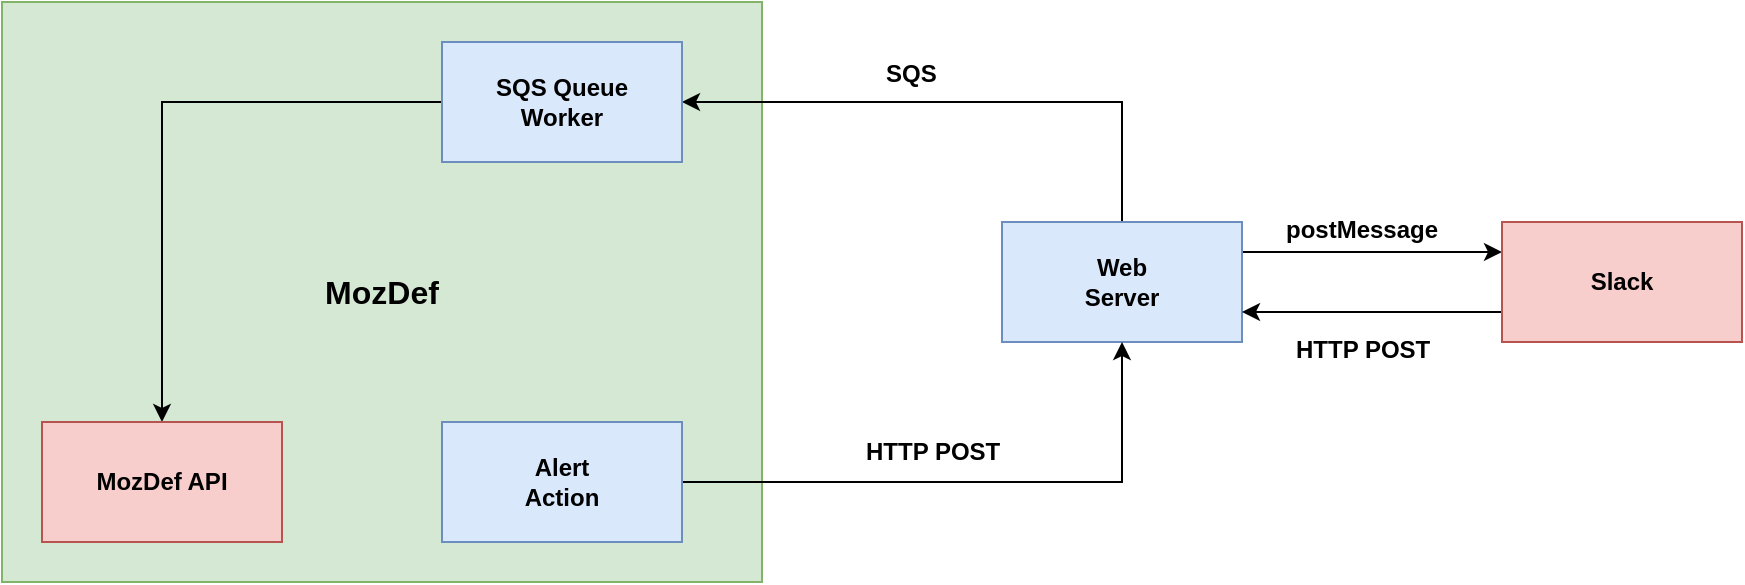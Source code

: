 <mxfile pages="1" version="11.2.8" type="device"><diagram id="Z8QIblt9Lec6BijHuryi" name="Page-1"><mxGraphModel dx="911" dy="697" grid="1" gridSize="10" guides="1" tooltips="1" connect="1" arrows="1" fold="1" page="1" pageScale="1" pageWidth="850" pageHeight="1100" math="0" shadow="0"><root><mxCell id="0"/><mxCell id="1" parent="0"/><mxCell id="1Xrr5vjDP2A6TB3J4VBr-4" value="MozDef" style="rounded=0;whiteSpace=wrap;html=1;fontSize=16;fillColor=#d5e8d4;strokeColor=#82b366;fontStyle=1" vertex="1" parent="1"><mxGeometry x="20" y="80" width="380" height="290" as="geometry"/></mxCell><mxCell id="3EOPmUosLLrpyn-u7bZ1-8" style="edgeStyle=orthogonalEdgeStyle;rounded=0;orthogonalLoop=1;jettySize=auto;html=1;exitX=0;exitY=0.5;exitDx=0;exitDy=0;entryX=0;entryY=0.5;entryDx=0;entryDy=0;" parent="1" edge="1"><mxGeometry relative="1" as="geometry"><Array as="points"><mxPoint x="40" y="350"/><mxPoint x="40" y="210"/></Array><mxPoint x="120" y="350" as="sourcePoint"/></mxGeometry></mxCell><mxCell id="1Xrr5vjDP2A6TB3J4VBr-9" style="edgeStyle=orthogonalEdgeStyle;rounded=0;orthogonalLoop=1;jettySize=auto;html=1;exitX=0.5;exitY=0;exitDx=0;exitDy=0;entryX=1;entryY=0.5;entryDx=0;entryDy=0;" edge="1" parent="1" source="1Xrr5vjDP2A6TB3J4VBr-1" target="1Xrr5vjDP2A6TB3J4VBr-5"><mxGeometry relative="1" as="geometry"/></mxCell><mxCell id="1Xrr5vjDP2A6TB3J4VBr-14" style="edgeStyle=orthogonalEdgeStyle;rounded=0;orthogonalLoop=1;jettySize=auto;html=1;exitX=1;exitY=0.25;exitDx=0;exitDy=0;entryX=0;entryY=0.25;entryDx=0;entryDy=0;startArrow=none;startFill=0;fontSize=16;" edge="1" parent="1" source="1Xrr5vjDP2A6TB3J4VBr-1" target="1Xrr5vjDP2A6TB3J4VBr-2"><mxGeometry relative="1" as="geometry"/></mxCell><mxCell id="1Xrr5vjDP2A6TB3J4VBr-1" value="Web&lt;br&gt;Server" style="rounded=0;whiteSpace=wrap;html=1;fillColor=#dae8fc;strokeColor=#6c8ebf;fontStyle=1" vertex="1" parent="1"><mxGeometry x="520" y="190" width="120" height="60" as="geometry"/></mxCell><mxCell id="1Xrr5vjDP2A6TB3J4VBr-15" style="edgeStyle=orthogonalEdgeStyle;rounded=0;orthogonalLoop=1;jettySize=auto;html=1;exitX=0;exitY=0.75;exitDx=0;exitDy=0;entryX=1;entryY=0.75;entryDx=0;entryDy=0;startArrow=none;startFill=0;fontSize=16;" edge="1" parent="1" source="1Xrr5vjDP2A6TB3J4VBr-2" target="1Xrr5vjDP2A6TB3J4VBr-1"><mxGeometry relative="1" as="geometry"/></mxCell><mxCell id="1Xrr5vjDP2A6TB3J4VBr-2" value="Slack" style="rounded=0;whiteSpace=wrap;html=1;fillColor=#f8cecc;strokeColor=#b85450;fontStyle=1" vertex="1" parent="1"><mxGeometry x="770" y="190" width="120" height="60" as="geometry"/></mxCell><mxCell id="1Xrr5vjDP2A6TB3J4VBr-11" style="edgeStyle=orthogonalEdgeStyle;rounded=0;orthogonalLoop=1;jettySize=auto;html=1;exitX=0;exitY=0.5;exitDx=0;exitDy=0;entryX=0.5;entryY=0;entryDx=0;entryDy=0;startArrow=none;startFill=0;" edge="1" parent="1" source="1Xrr5vjDP2A6TB3J4VBr-5" target="1Xrr5vjDP2A6TB3J4VBr-7"><mxGeometry relative="1" as="geometry"/></mxCell><mxCell id="1Xrr5vjDP2A6TB3J4VBr-5" value="SQS Queue&lt;br&gt;Worker" style="rounded=0;whiteSpace=wrap;html=1;fillColor=#dae8fc;strokeColor=#6c8ebf;fontStyle=1" vertex="1" parent="1"><mxGeometry x="240" y="100" width="120" height="60" as="geometry"/></mxCell><mxCell id="1Xrr5vjDP2A6TB3J4VBr-8" style="edgeStyle=orthogonalEdgeStyle;rounded=0;orthogonalLoop=1;jettySize=auto;html=1;exitX=1;exitY=0.5;exitDx=0;exitDy=0;entryX=0.5;entryY=1;entryDx=0;entryDy=0;" edge="1" parent="1" source="1Xrr5vjDP2A6TB3J4VBr-6" target="1Xrr5vjDP2A6TB3J4VBr-1"><mxGeometry relative="1" as="geometry"><mxPoint x="620" y="225" as="targetPoint"/></mxGeometry></mxCell><mxCell id="1Xrr5vjDP2A6TB3J4VBr-6" value="Alert&lt;br&gt;Action" style="rounded=0;whiteSpace=wrap;html=1;fillColor=#dae8fc;strokeColor=#6c8ebf;fontStyle=1" vertex="1" parent="1"><mxGeometry x="240" y="290" width="120" height="60" as="geometry"/></mxCell><mxCell id="1Xrr5vjDP2A6TB3J4VBr-7" value="MozDef API" style="rounded=0;whiteSpace=wrap;html=1;fillColor=#f8cecc;strokeColor=#b85450;fontStyle=1" vertex="1" parent="1"><mxGeometry x="40" y="290" width="120" height="60" as="geometry"/></mxCell><mxCell id="1Xrr5vjDP2A6TB3J4VBr-12" value="SQS" style="text;html=1;resizable=0;points=[];autosize=1;align=left;verticalAlign=top;spacingTop=-4;fontStyle=1" vertex="1" parent="1"><mxGeometry x="460" y="106" width="40" height="20" as="geometry"/></mxCell><mxCell id="1Xrr5vjDP2A6TB3J4VBr-13" value="&lt;b&gt;HTTP POST&lt;/b&gt;" style="text;html=1;resizable=0;points=[];autosize=1;align=left;verticalAlign=top;spacingTop=-4;" vertex="1" parent="1"><mxGeometry x="450" y="295" width="80" height="20" as="geometry"/></mxCell><mxCell id="1Xrr5vjDP2A6TB3J4VBr-16" value="&lt;font style=&quot;font-size: 12px&quot;&gt;postMessage&lt;/font&gt;" style="text;html=1;resizable=0;points=[];autosize=1;align=left;verticalAlign=top;spacingTop=-4;fontSize=16;strokeWidth=12;fontStyle=1" vertex="1" parent="1"><mxGeometry x="660" y="180" width="90" height="20" as="geometry"/></mxCell><mxCell id="1Xrr5vjDP2A6TB3J4VBr-17" value="&lt;font style=&quot;font-size: 12px&quot;&gt;HTTP POST&lt;br&gt;&lt;/font&gt;" style="text;html=1;resizable=0;points=[];autosize=1;align=left;verticalAlign=top;spacingTop=-4;fontSize=16;fontStyle=1" vertex="1" parent="1"><mxGeometry x="665" y="240" width="80" height="20" as="geometry"/></mxCell></root></mxGraphModel></diagram></mxfile>